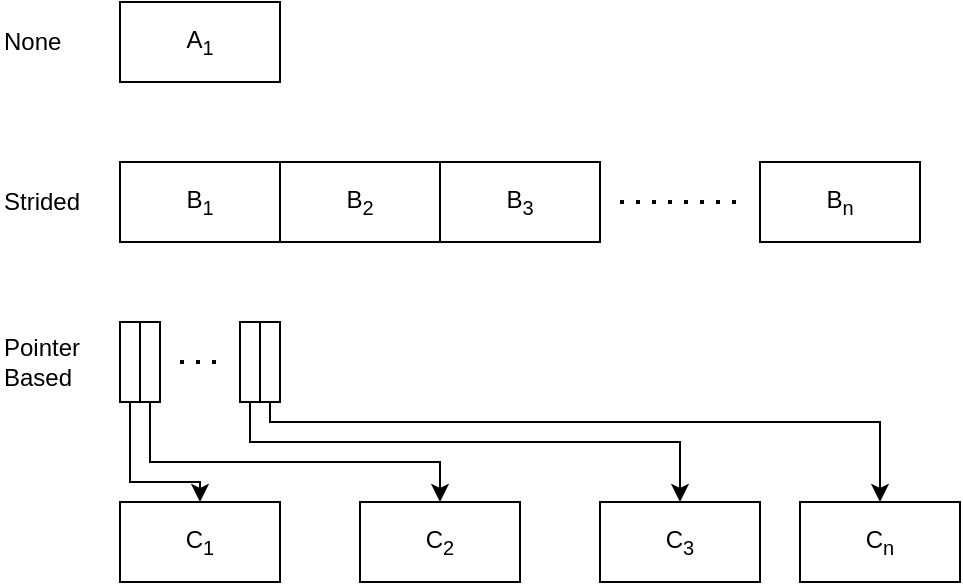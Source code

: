 <mxfile version="21.6.8" type="google">
  <diagram name="Seite-1" id="P9TJ2pVJ7Tq_th_Yk3O4">
    <mxGraphModel grid="1" page="1" gridSize="10" guides="1" tooltips="1" connect="1" arrows="1" fold="1" pageScale="1" pageWidth="827" pageHeight="1169" math="0" shadow="0">
      <root>
        <mxCell id="0" />
        <mxCell id="1" parent="0" />
        <mxCell id="nwdck7Tk6DL7NqcSitVS-1" value="A&lt;sub&gt;1&lt;/sub&gt;" style="rounded=0;whiteSpace=wrap;html=1;" vertex="1" parent="1">
          <mxGeometry x="160" y="80" width="80" height="40" as="geometry" />
        </mxCell>
        <mxCell id="nwdck7Tk6DL7NqcSitVS-2" value="B&lt;sub&gt;1&lt;/sub&gt;" style="rounded=0;whiteSpace=wrap;html=1;" vertex="1" parent="1">
          <mxGeometry x="160" y="160" width="80" height="40" as="geometry" />
        </mxCell>
        <mxCell id="nwdck7Tk6DL7NqcSitVS-3" value="B&lt;sub&gt;2&lt;/sub&gt;" style="rounded=0;whiteSpace=wrap;html=1;" vertex="1" parent="1">
          <mxGeometry x="240" y="160" width="80" height="40" as="geometry" />
        </mxCell>
        <mxCell id="nwdck7Tk6DL7NqcSitVS-4" value="B&lt;sub&gt;3&lt;/sub&gt;" style="rounded=0;whiteSpace=wrap;html=1;" vertex="1" parent="1">
          <mxGeometry x="320" y="160" width="80" height="40" as="geometry" />
        </mxCell>
        <mxCell id="nwdck7Tk6DL7NqcSitVS-5" value="B&lt;sub&gt;n&lt;/sub&gt;" style="rounded=0;whiteSpace=wrap;html=1;" vertex="1" parent="1">
          <mxGeometry x="480" y="160" width="80" height="40" as="geometry" />
        </mxCell>
        <mxCell id="nwdck7Tk6DL7NqcSitVS-6" value="" style="endArrow=none;dashed=1;html=1;dashPattern=1 3;strokeWidth=2;rounded=0;" edge="1" parent="1">
          <mxGeometry width="50" height="50" relative="1" as="geometry">
            <mxPoint x="410" y="180" as="sourcePoint" />
            <mxPoint x="470" y="180" as="targetPoint" />
          </mxGeometry>
        </mxCell>
        <mxCell id="nwdck7Tk6DL7NqcSitVS-16" style="edgeStyle=orthogonalEdgeStyle;rounded=0;orthogonalLoop=1;jettySize=auto;html=1;entryX=0.5;entryY=0;entryDx=0;entryDy=0;" edge="1" parent="1" source="nwdck7Tk6DL7NqcSitVS-7" target="nwdck7Tk6DL7NqcSitVS-8">
          <mxGeometry relative="1" as="geometry">
            <Array as="points">
              <mxPoint x="165" y="320" />
              <mxPoint x="200" y="320" />
            </Array>
          </mxGeometry>
        </mxCell>
        <mxCell id="nwdck7Tk6DL7NqcSitVS-7" value="" style="rounded=0;whiteSpace=wrap;html=1;" vertex="1" parent="1">
          <mxGeometry x="160" y="240" width="10" height="40" as="geometry" />
        </mxCell>
        <mxCell id="nwdck7Tk6DL7NqcSitVS-8" value="C&lt;sub&gt;1&lt;/sub&gt;" style="rounded=0;whiteSpace=wrap;html=1;" vertex="1" parent="1">
          <mxGeometry x="160" y="330" width="80" height="40" as="geometry" />
        </mxCell>
        <mxCell id="nwdck7Tk6DL7NqcSitVS-20" style="edgeStyle=orthogonalEdgeStyle;rounded=0;orthogonalLoop=1;jettySize=auto;html=1;entryX=0.5;entryY=0;entryDx=0;entryDy=0;" edge="1" parent="1" source="nwdck7Tk6DL7NqcSitVS-9" target="nwdck7Tk6DL7NqcSitVS-17">
          <mxGeometry relative="1" as="geometry">
            <Array as="points">
              <mxPoint x="175" y="310" />
              <mxPoint x="320" y="310" />
            </Array>
          </mxGeometry>
        </mxCell>
        <mxCell id="nwdck7Tk6DL7NqcSitVS-9" value="" style="rounded=0;whiteSpace=wrap;html=1;" vertex="1" parent="1">
          <mxGeometry x="170" y="240" width="10" height="40" as="geometry" />
        </mxCell>
        <mxCell id="nwdck7Tk6DL7NqcSitVS-21" style="edgeStyle=orthogonalEdgeStyle;rounded=0;orthogonalLoop=1;jettySize=auto;html=1;exitX=0.5;exitY=1;exitDx=0;exitDy=0;entryX=0.5;entryY=0;entryDx=0;entryDy=0;" edge="1" parent="1" source="nwdck7Tk6DL7NqcSitVS-13" target="nwdck7Tk6DL7NqcSitVS-18">
          <mxGeometry relative="1" as="geometry">
            <mxPoint x="185" y="280" as="sourcePoint" />
            <Array as="points">
              <mxPoint x="235" y="290" />
              <mxPoint x="540" y="290" />
            </Array>
          </mxGeometry>
        </mxCell>
        <mxCell id="nwdck7Tk6DL7NqcSitVS-26" style="edgeStyle=orthogonalEdgeStyle;rounded=0;orthogonalLoop=1;jettySize=auto;html=1;exitX=0.5;exitY=1;exitDx=0;exitDy=0;entryX=0.5;entryY=0;entryDx=0;entryDy=0;" edge="1" parent="1" source="nwdck7Tk6DL7NqcSitVS-12" target="nwdck7Tk6DL7NqcSitVS-19">
          <mxGeometry relative="1" as="geometry">
            <Array as="points">
              <mxPoint x="225" y="300" />
              <mxPoint x="440" y="300" />
            </Array>
          </mxGeometry>
        </mxCell>
        <mxCell id="nwdck7Tk6DL7NqcSitVS-12" value="" style="rounded=0;whiteSpace=wrap;html=1;" vertex="1" parent="1">
          <mxGeometry x="220" y="240" width="10" height="40" as="geometry" />
        </mxCell>
        <mxCell id="nwdck7Tk6DL7NqcSitVS-13" value="" style="rounded=0;whiteSpace=wrap;html=1;" vertex="1" parent="1">
          <mxGeometry x="230" y="240" width="10" height="40" as="geometry" />
        </mxCell>
        <mxCell id="nwdck7Tk6DL7NqcSitVS-17" value="C&lt;sub&gt;2&lt;/sub&gt;" style="rounded=0;whiteSpace=wrap;html=1;" vertex="1" parent="1">
          <mxGeometry x="280" y="330" width="80" height="40" as="geometry" />
        </mxCell>
        <mxCell id="nwdck7Tk6DL7NqcSitVS-18" value="C&lt;sub&gt;n&lt;/sub&gt;" style="rounded=0;whiteSpace=wrap;html=1;" vertex="1" parent="1">
          <mxGeometry x="500" y="330" width="80" height="40" as="geometry" />
        </mxCell>
        <mxCell id="nwdck7Tk6DL7NqcSitVS-19" value="C&lt;sub&gt;3&lt;/sub&gt;" style="rounded=0;whiteSpace=wrap;html=1;" vertex="1" parent="1">
          <mxGeometry x="400" y="330" width="80" height="40" as="geometry" />
        </mxCell>
        <mxCell id="nwdck7Tk6DL7NqcSitVS-25" value="" style="endArrow=none;dashed=1;html=1;dashPattern=1 3;strokeWidth=2;rounded=0;" edge="1" parent="1">
          <mxGeometry width="50" height="50" relative="1" as="geometry">
            <mxPoint x="190" y="260" as="sourcePoint" />
            <mxPoint x="210" y="260" as="targetPoint" />
          </mxGeometry>
        </mxCell>
        <mxCell id="nwdck7Tk6DL7NqcSitVS-27" value="None" style="text;html=1;align=left;verticalAlign=middle;resizable=0;points=[];autosize=1;strokeColor=none;fillColor=none;" vertex="1" parent="1">
          <mxGeometry x="100" y="85" width="50" height="30" as="geometry" />
        </mxCell>
        <mxCell id="nwdck7Tk6DL7NqcSitVS-28" value="Strided" style="text;html=1;align=left;verticalAlign=middle;resizable=0;points=[];autosize=1;strokeColor=none;fillColor=none;" vertex="1" parent="1">
          <mxGeometry x="100" y="165" width="60" height="30" as="geometry" />
        </mxCell>
        <mxCell id="nwdck7Tk6DL7NqcSitVS-29" value="&lt;div&gt;Pointer&lt;/div&gt;&lt;div&gt;Based&lt;br&gt;&lt;/div&gt;" style="text;html=1;align=left;verticalAlign=middle;resizable=0;points=[];autosize=1;strokeColor=none;fillColor=none;" vertex="1" parent="1">
          <mxGeometry x="100" y="240" width="60" height="40" as="geometry" />
        </mxCell>
      </root>
    </mxGraphModel>
  </diagram>
</mxfile>
